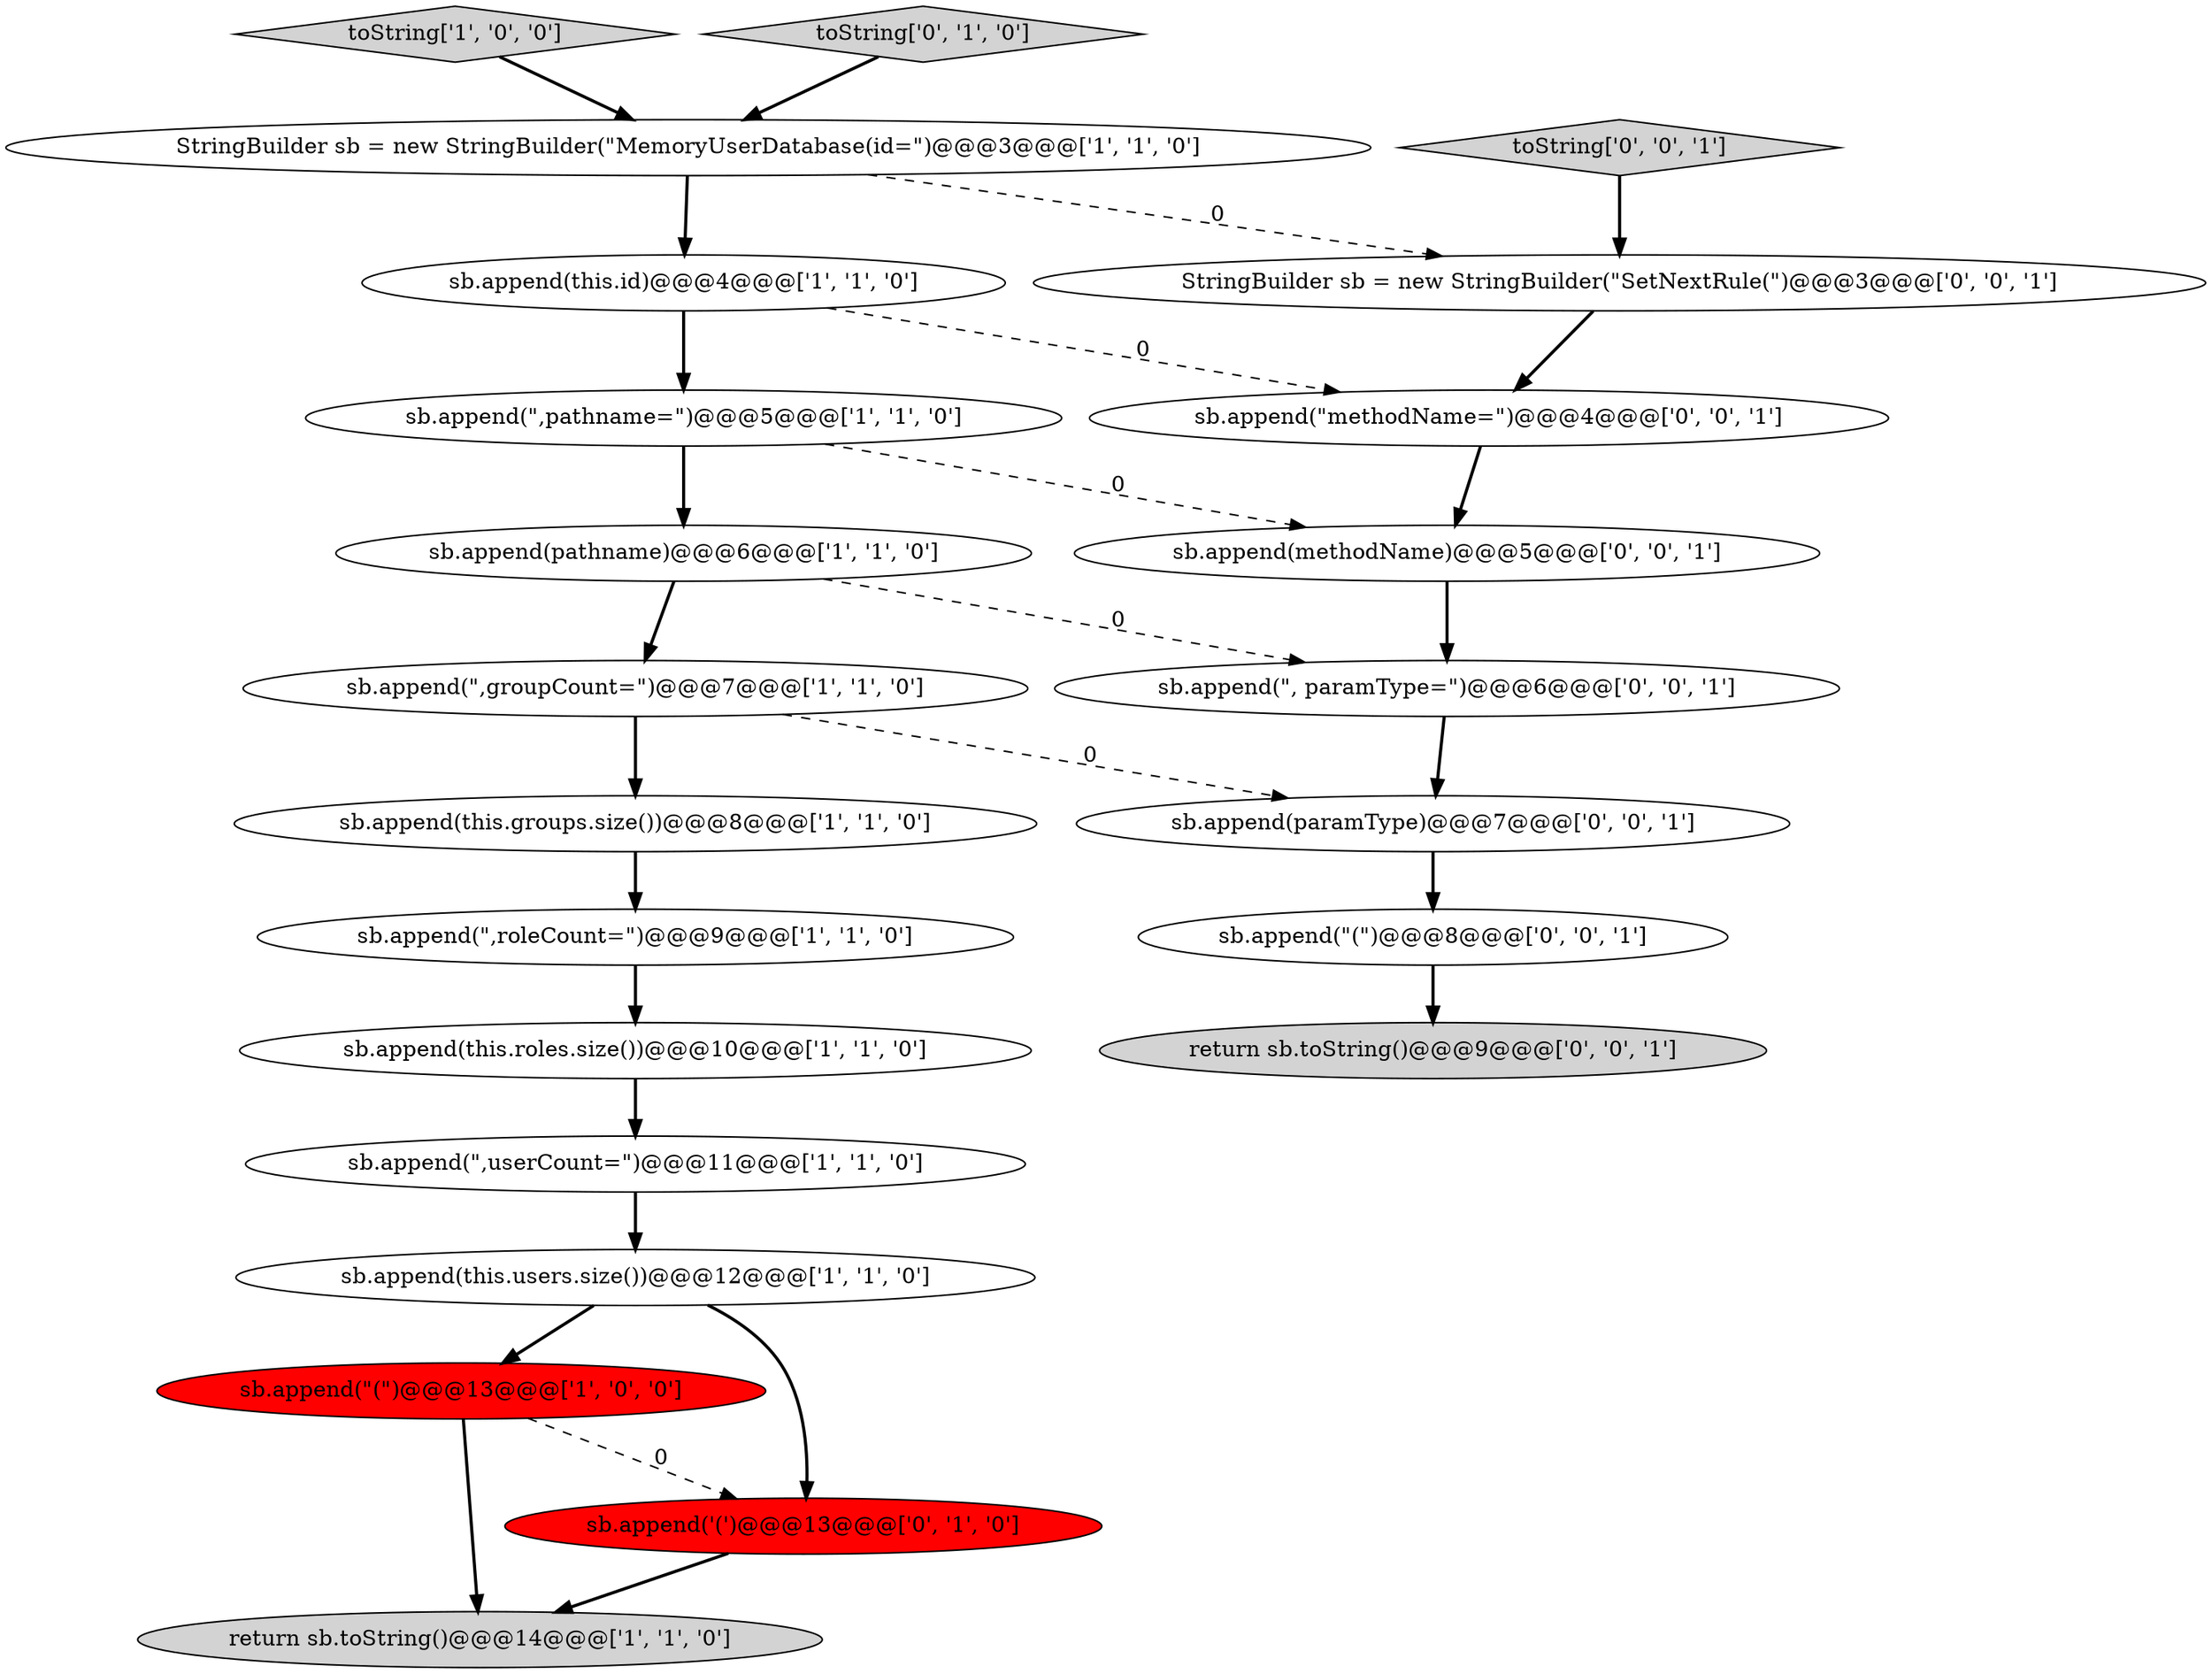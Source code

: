 digraph {
5 [style = filled, label = "sb.append(this.id)@@@4@@@['1', '1', '0']", fillcolor = white, shape = ellipse image = "AAA0AAABBB1BBB"];
10 [style = filled, label = "sb.append(\"(\")@@@13@@@['1', '0', '0']", fillcolor = red, shape = ellipse image = "AAA1AAABBB1BBB"];
19 [style = filled, label = "sb.append(methodName)@@@5@@@['0', '0', '1']", fillcolor = white, shape = ellipse image = "AAA0AAABBB3BBB"];
2 [style = filled, label = "sb.append(this.users.size())@@@12@@@['1', '1', '0']", fillcolor = white, shape = ellipse image = "AAA0AAABBB1BBB"];
13 [style = filled, label = "sb.append('(')@@@13@@@['0', '1', '0']", fillcolor = red, shape = ellipse image = "AAA1AAABBB2BBB"];
9 [style = filled, label = "toString['1', '0', '0']", fillcolor = lightgray, shape = diamond image = "AAA0AAABBB1BBB"];
11 [style = filled, label = "sb.append(this.groups.size())@@@8@@@['1', '1', '0']", fillcolor = white, shape = ellipse image = "AAA0AAABBB1BBB"];
22 [style = filled, label = "return sb.toString()@@@9@@@['0', '0', '1']", fillcolor = lightgray, shape = ellipse image = "AAA0AAABBB3BBB"];
7 [style = filled, label = "sb.append(\",pathname=\")@@@5@@@['1', '1', '0']", fillcolor = white, shape = ellipse image = "AAA0AAABBB1BBB"];
0 [style = filled, label = "return sb.toString()@@@14@@@['1', '1', '0']", fillcolor = lightgray, shape = ellipse image = "AAA0AAABBB1BBB"];
3 [style = filled, label = "sb.append(\",groupCount=\")@@@7@@@['1', '1', '0']", fillcolor = white, shape = ellipse image = "AAA0AAABBB1BBB"];
8 [style = filled, label = "sb.append(\",userCount=\")@@@11@@@['1', '1', '0']", fillcolor = white, shape = ellipse image = "AAA0AAABBB1BBB"];
1 [style = filled, label = "StringBuilder sb = new StringBuilder(\"MemoryUserDatabase(id=\")@@@3@@@['1', '1', '0']", fillcolor = white, shape = ellipse image = "AAA0AAABBB1BBB"];
15 [style = filled, label = "sb.append(paramType)@@@7@@@['0', '0', '1']", fillcolor = white, shape = ellipse image = "AAA0AAABBB3BBB"];
6 [style = filled, label = "sb.append(\",roleCount=\")@@@9@@@['1', '1', '0']", fillcolor = white, shape = ellipse image = "AAA0AAABBB1BBB"];
14 [style = filled, label = "toString['0', '1', '0']", fillcolor = lightgray, shape = diamond image = "AAA0AAABBB2BBB"];
18 [style = filled, label = "StringBuilder sb = new StringBuilder(\"SetNextRule(\")@@@3@@@['0', '0', '1']", fillcolor = white, shape = ellipse image = "AAA0AAABBB3BBB"];
20 [style = filled, label = "sb.append(\"methodName=\")@@@4@@@['0', '0', '1']", fillcolor = white, shape = ellipse image = "AAA0AAABBB3BBB"];
4 [style = filled, label = "sb.append(this.roles.size())@@@10@@@['1', '1', '0']", fillcolor = white, shape = ellipse image = "AAA0AAABBB1BBB"];
12 [style = filled, label = "sb.append(pathname)@@@6@@@['1', '1', '0']", fillcolor = white, shape = ellipse image = "AAA0AAABBB1BBB"];
17 [style = filled, label = "sb.append(\", paramType=\")@@@6@@@['0', '0', '1']", fillcolor = white, shape = ellipse image = "AAA0AAABBB3BBB"];
16 [style = filled, label = "sb.append(\"(\")@@@8@@@['0', '0', '1']", fillcolor = white, shape = ellipse image = "AAA0AAABBB3BBB"];
21 [style = filled, label = "toString['0', '0', '1']", fillcolor = lightgray, shape = diamond image = "AAA0AAABBB3BBB"];
1->5 [style = bold, label=""];
7->12 [style = bold, label=""];
11->6 [style = bold, label=""];
3->11 [style = bold, label=""];
12->17 [style = dashed, label="0"];
1->18 [style = dashed, label="0"];
19->17 [style = bold, label=""];
10->13 [style = dashed, label="0"];
16->22 [style = bold, label=""];
2->10 [style = bold, label=""];
15->16 [style = bold, label=""];
21->18 [style = bold, label=""];
14->1 [style = bold, label=""];
5->20 [style = dashed, label="0"];
2->13 [style = bold, label=""];
6->4 [style = bold, label=""];
18->20 [style = bold, label=""];
8->2 [style = bold, label=""];
7->19 [style = dashed, label="0"];
10->0 [style = bold, label=""];
17->15 [style = bold, label=""];
3->15 [style = dashed, label="0"];
5->7 [style = bold, label=""];
4->8 [style = bold, label=""];
12->3 [style = bold, label=""];
9->1 [style = bold, label=""];
20->19 [style = bold, label=""];
13->0 [style = bold, label=""];
}
